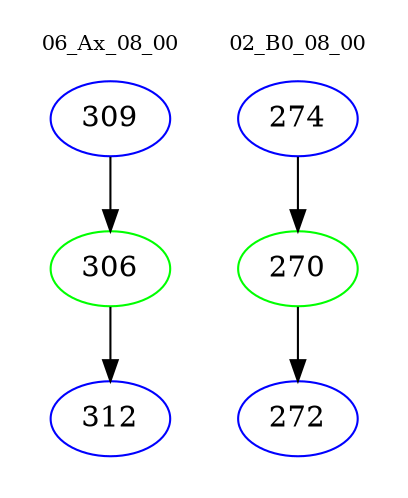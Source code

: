 digraph{
subgraph cluster_0 {
color = white
label = "06_Ax_08_00";
fontsize=10;
T0_309 [label="309", color="blue"]
T0_309 -> T0_306 [color="black"]
T0_306 [label="306", color="green"]
T0_306 -> T0_312 [color="black"]
T0_312 [label="312", color="blue"]
}
subgraph cluster_1 {
color = white
label = "02_B0_08_00";
fontsize=10;
T1_274 [label="274", color="blue"]
T1_274 -> T1_270 [color="black"]
T1_270 [label="270", color="green"]
T1_270 -> T1_272 [color="black"]
T1_272 [label="272", color="blue"]
}
}
